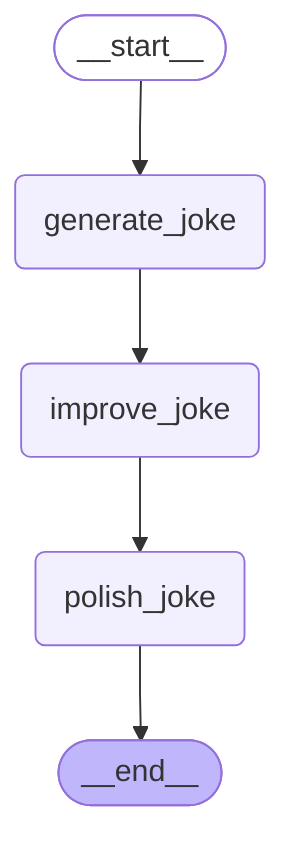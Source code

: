 ---
config:
  flowchart:
    curve: linear
---
graph TD;
	__start__([<p>__start__</p>]):::first
	generate_joke(generate_joke)
	improve_joke(improve_joke)
	polish_joke(polish_joke)
	__end__([<p>__end__</p>]):::last
	__start__ --> generate_joke;
	generate_joke --> improve_joke;
	improve_joke --> polish_joke;
	polish_joke --> __end__;
	classDef default fill:#f2f0ff,line-height:1.2
	classDef first fill-opacity:0
	classDef last fill:#bfb6fc